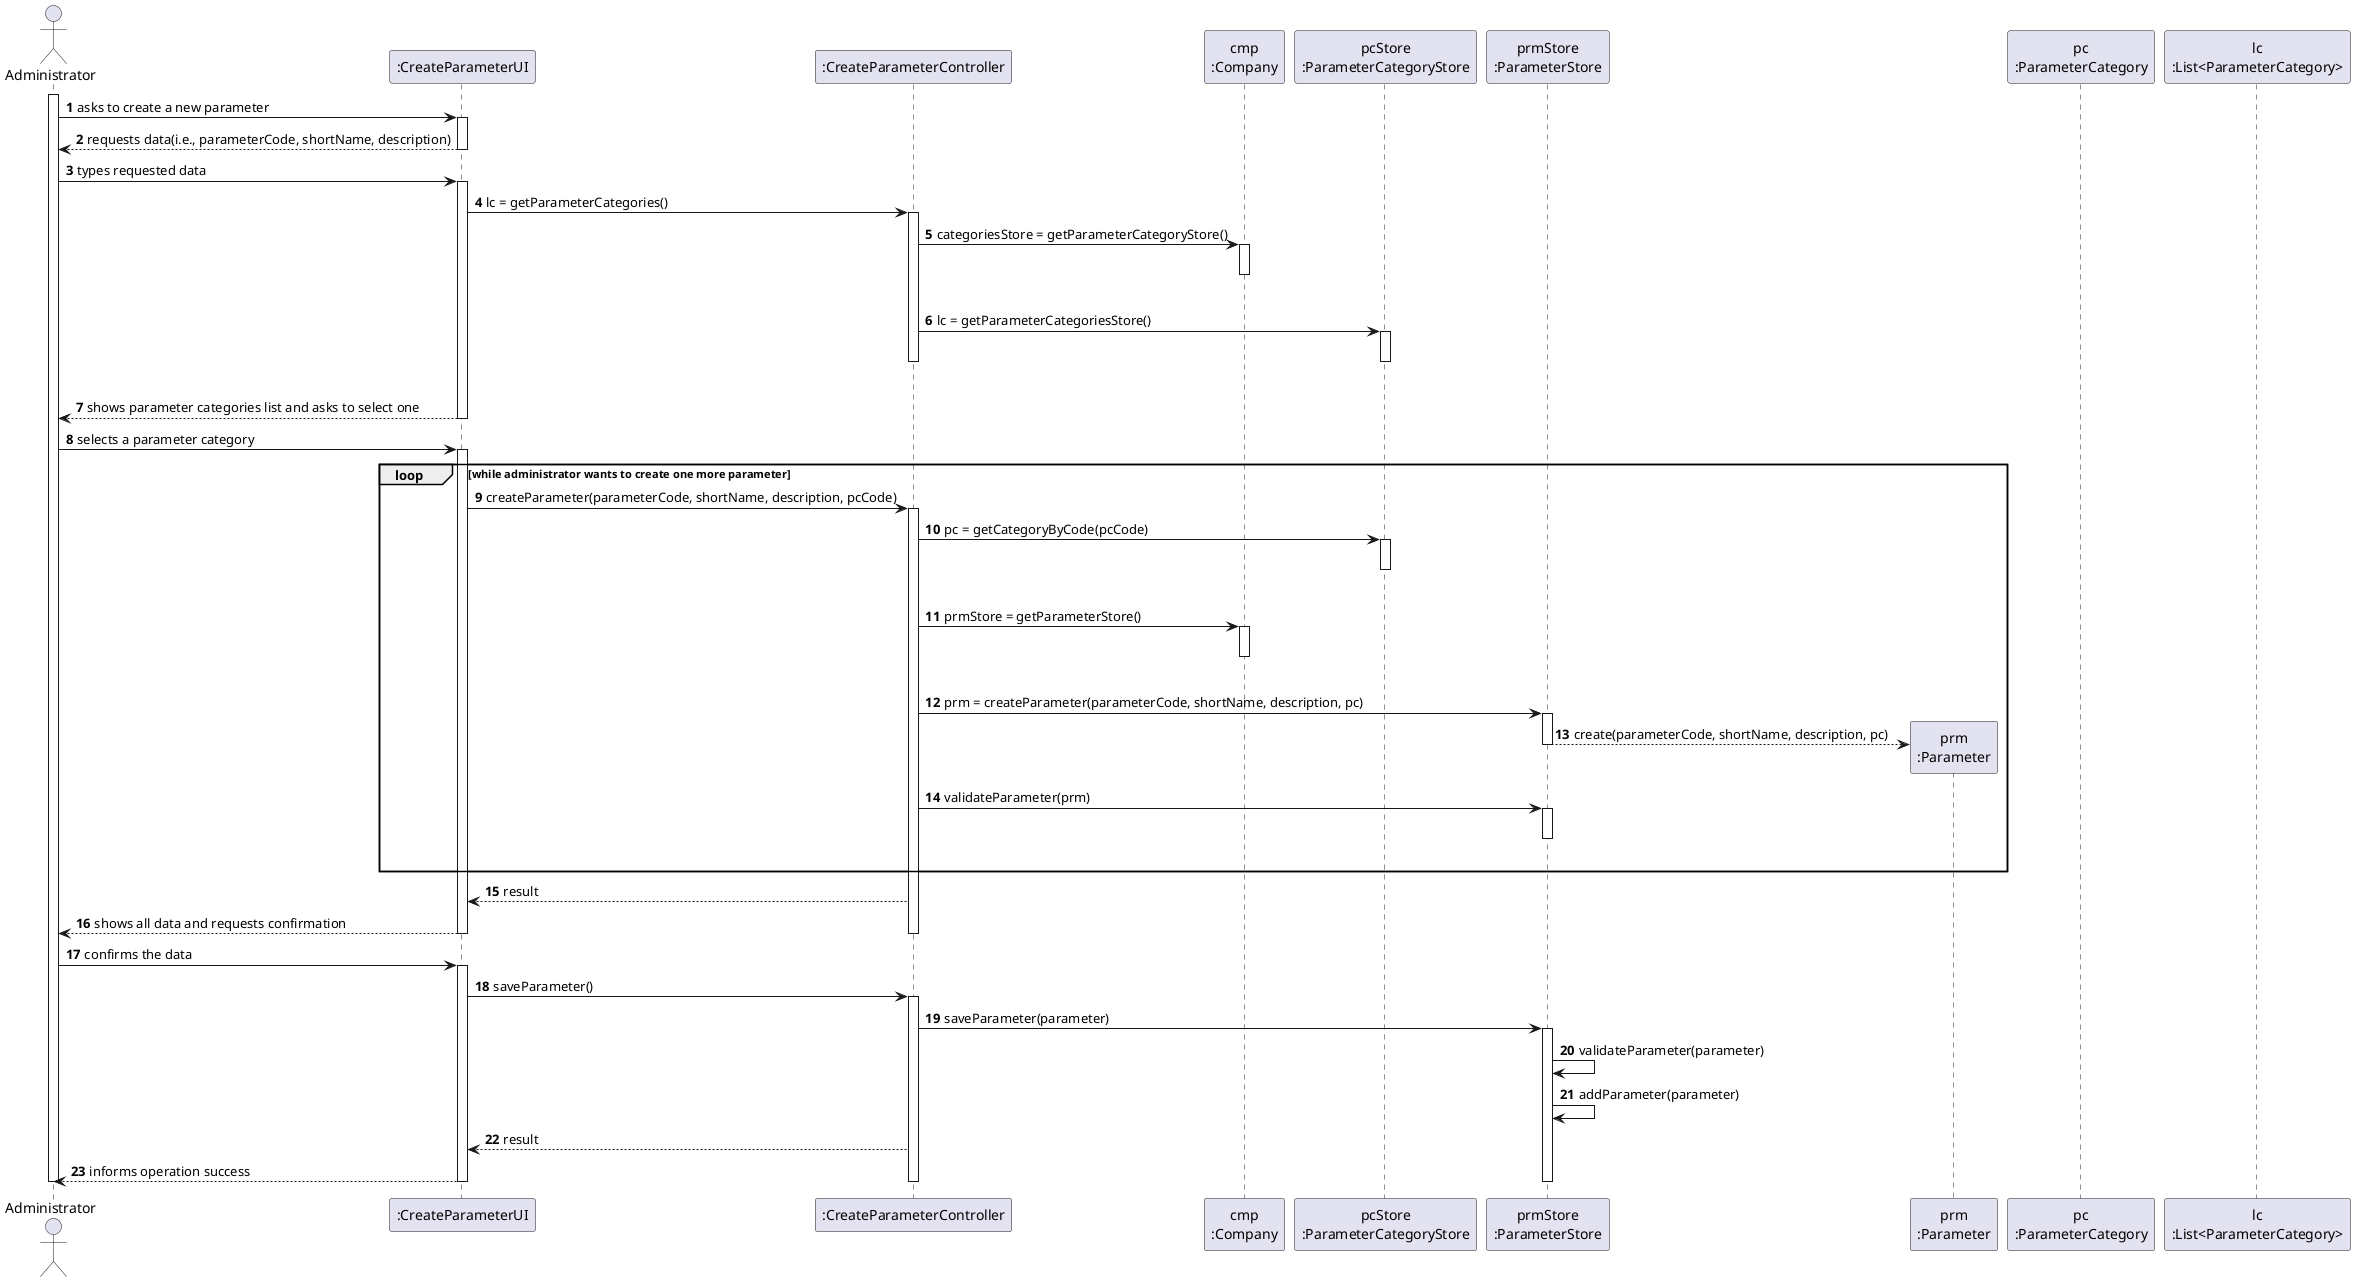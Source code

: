 @startuml
autonumber
'hide footbox
actor "Administrator" as ADM

participant ":CreateParameterUI" as UI
participant ":CreateParameterController" as CTRL
participant "cmp\n:Company" as CMP
participant "pcStore\n:ParameterCategoryStore" as PCSTORE
participant "prmStore\n:ParameterStore" as PRMSTORE
participant "prm\n:Parameter" as PRM
participant "pc\n:ParameterCategory" as PC
participant "lc\n:List<ParameterCategory>" as LIST_CAT

activate ADM
ADM -> UI : asks to create a new parameter
activate UI
UI --> ADM : requests data(i.e., parameterCode, shortName, description)
deactivate UI

ADM -> UI : types requested data
activate UI

UI -> CTRL : lc = getParameterCategories()
activate CTRL

CTRL -> CMP : categoriesStore = getParameterCategoryStore()
activate CMP
|||
deactivate CMP
CTRL -> PCSTORE : lc = getParameterCategoriesStore()
activate PCSTORE
|||
deactivate PCSTORE
deactivate CTRL

UI --> ADM : shows parameter categories list and asks to select one
deactivate CMP
deactivate UI

ADM -> UI : selects a parameter category
activate UI

loop while administrator wants to create one more parameter
UI -> CTRL : createParameter(parameterCode, shortName, description, pcCode)
activate CTRL

CTRL -> PCSTORE : pc = getCategoryByCode(pcCode)
activate PCSTORE
|||
deactivate PCSTORE

CTRL -> CMP: prmStore = getParameterStore()
activate CMP
|||
deactivate CMP
CTRL -> PRMSTORE: prm = createParameter(parameterCode, shortName, description, pc)
activate PRMSTORE

PRMSTORE --> PRM**: create(parameterCode, shortName, description, pc)
deactivate PRMSTORE
CTRL -> PRMSTORE: validateParameter(prm)
activate PRMSTORE
|||
deactivate PRMSTORE
end


CTRL --> UI: result

UI --> ADM: shows all data and requests confirmation
deactivate CTRL
deactivate UI

ADM -> UI : confirms the data
activate UI
UI -> CTRL : saveParameter()
activate CTRL

CTRL -> PRMSTORE : saveParameter(parameter)
activate PRMSTORE

PRMSTORE -> PRMSTORE: validateParameter(parameter)
PRMSTORE -> PRMSTORE: addParameter(parameter)

CTRL --> UI: result

UI --> ADM : informs operation success
deactivate PRMSTORE
deactivate CTRL
deactivate UI

deactivate ADM

@enduml